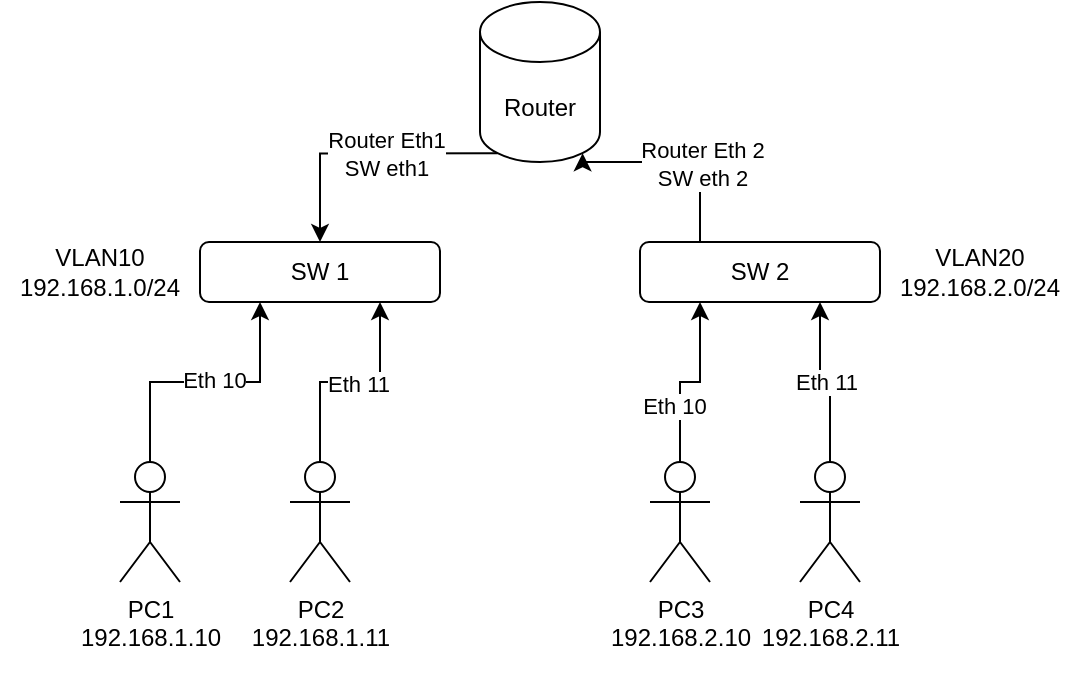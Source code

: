 <mxfile version="23.1.6" type="device">
  <diagram name="Page-1" id="xPEnvkA1RpxSaw0pQNKh">
    <mxGraphModel dx="851" dy="602" grid="1" gridSize="10" guides="1" tooltips="1" connect="1" arrows="1" fold="1" page="1" pageScale="1" pageWidth="850" pageHeight="1100" math="0" shadow="0">
      <root>
        <mxCell id="0" />
        <mxCell id="1" parent="0" />
        <mxCell id="fB2sVQTJ8VuvYEJ2r3EP-17" style="edgeStyle=orthogonalEdgeStyle;rounded=0;orthogonalLoop=1;jettySize=auto;html=1;exitX=0.145;exitY=1;exitDx=0;exitDy=-4.35;exitPerimeter=0;entryX=0.5;entryY=0;entryDx=0;entryDy=0;" edge="1" parent="1" source="fB2sVQTJ8VuvYEJ2r3EP-1" target="fB2sVQTJ8VuvYEJ2r3EP-2">
          <mxGeometry relative="1" as="geometry" />
        </mxCell>
        <mxCell id="fB2sVQTJ8VuvYEJ2r3EP-18" value="Router Eth1&lt;br&gt;SW eth1" style="edgeLabel;html=1;align=center;verticalAlign=middle;resizable=0;points=[];" vertex="1" connectable="0" parent="fB2sVQTJ8VuvYEJ2r3EP-17">
          <mxGeometry x="-0.162" relative="1" as="geometry">
            <mxPoint as="offset" />
          </mxGeometry>
        </mxCell>
        <mxCell id="fB2sVQTJ8VuvYEJ2r3EP-1" value="Router" style="shape=cylinder3;whiteSpace=wrap;html=1;boundedLbl=1;backgroundOutline=1;size=15;" vertex="1" parent="1">
          <mxGeometry x="340" y="70" width="60" height="80" as="geometry" />
        </mxCell>
        <mxCell id="fB2sVQTJ8VuvYEJ2r3EP-2" value="SW 1" style="rounded=1;whiteSpace=wrap;html=1;" vertex="1" parent="1">
          <mxGeometry x="200" y="190" width="120" height="30" as="geometry" />
        </mxCell>
        <mxCell id="fB2sVQTJ8VuvYEJ2r3EP-3" value="SW 2" style="rounded=1;whiteSpace=wrap;html=1;" vertex="1" parent="1">
          <mxGeometry x="420" y="190" width="120" height="30" as="geometry" />
        </mxCell>
        <mxCell id="fB2sVQTJ8VuvYEJ2r3EP-14" style="edgeStyle=orthogonalEdgeStyle;rounded=0;orthogonalLoop=1;jettySize=auto;html=1;exitX=0.5;exitY=0;exitDx=0;exitDy=0;exitPerimeter=0;entryX=0.25;entryY=1;entryDx=0;entryDy=0;" edge="1" parent="1" source="fB2sVQTJ8VuvYEJ2r3EP-4" target="fB2sVQTJ8VuvYEJ2r3EP-2">
          <mxGeometry relative="1" as="geometry" />
        </mxCell>
        <mxCell id="fB2sVQTJ8VuvYEJ2r3EP-15" value="Eth 10" style="edgeLabel;html=1;align=center;verticalAlign=middle;resizable=0;points=[];" vertex="1" connectable="0" parent="fB2sVQTJ8VuvYEJ2r3EP-14">
          <mxGeometry x="0.067" y="1" relative="1" as="geometry">
            <mxPoint as="offset" />
          </mxGeometry>
        </mxCell>
        <mxCell id="fB2sVQTJ8VuvYEJ2r3EP-4" value="PC1&lt;br&gt;192.168.1.10" style="shape=umlActor;verticalLabelPosition=bottom;verticalAlign=top;html=1;outlineConnect=0;" vertex="1" parent="1">
          <mxGeometry x="160" y="300" width="30" height="60" as="geometry" />
        </mxCell>
        <mxCell id="fB2sVQTJ8VuvYEJ2r3EP-5" value="PC2&lt;br&gt;192.168.1.11" style="shape=umlActor;verticalLabelPosition=bottom;verticalAlign=top;html=1;outlineConnect=0;" vertex="1" parent="1">
          <mxGeometry x="245" y="300" width="30" height="60" as="geometry" />
        </mxCell>
        <mxCell id="fB2sVQTJ8VuvYEJ2r3EP-12" style="edgeStyle=orthogonalEdgeStyle;rounded=0;orthogonalLoop=1;jettySize=auto;html=1;exitX=0.5;exitY=0;exitDx=0;exitDy=0;exitPerimeter=0;entryX=0.25;entryY=1;entryDx=0;entryDy=0;" edge="1" parent="1" source="fB2sVQTJ8VuvYEJ2r3EP-6" target="fB2sVQTJ8VuvYEJ2r3EP-3">
          <mxGeometry relative="1" as="geometry" />
        </mxCell>
        <mxCell id="fB2sVQTJ8VuvYEJ2r3EP-21" value="Eth 10" style="edgeLabel;html=1;align=center;verticalAlign=middle;resizable=0;points=[];" vertex="1" connectable="0" parent="fB2sVQTJ8VuvYEJ2r3EP-12">
          <mxGeometry x="-0.378" y="3" relative="1" as="geometry">
            <mxPoint as="offset" />
          </mxGeometry>
        </mxCell>
        <mxCell id="fB2sVQTJ8VuvYEJ2r3EP-6" value="PC3&lt;br&gt;192.168.2.10&lt;div&gt;&lt;br/&gt;&lt;/div&gt;" style="shape=umlActor;verticalLabelPosition=bottom;verticalAlign=top;html=1;outlineConnect=0;" vertex="1" parent="1">
          <mxGeometry x="425" y="300" width="30" height="60" as="geometry" />
        </mxCell>
        <mxCell id="fB2sVQTJ8VuvYEJ2r3EP-11" value="Eth 11" style="edgeStyle=orthogonalEdgeStyle;rounded=0;orthogonalLoop=1;jettySize=auto;html=1;exitX=0.5;exitY=0;exitDx=0;exitDy=0;exitPerimeter=0;entryX=0.75;entryY=1;entryDx=0;entryDy=0;" edge="1" parent="1" source="fB2sVQTJ8VuvYEJ2r3EP-7" target="fB2sVQTJ8VuvYEJ2r3EP-3">
          <mxGeometry relative="1" as="geometry" />
        </mxCell>
        <mxCell id="fB2sVQTJ8VuvYEJ2r3EP-7" value="PC4&lt;br&gt;192.168.2.11" style="shape=umlActor;verticalLabelPosition=bottom;verticalAlign=top;html=1;outlineConnect=0;" vertex="1" parent="1">
          <mxGeometry x="500" y="300" width="30" height="60" as="geometry" />
        </mxCell>
        <mxCell id="fB2sVQTJ8VuvYEJ2r3EP-9" value="VLAN10&lt;br&gt;192.168.1.0/24" style="text;html=1;align=center;verticalAlign=middle;whiteSpace=wrap;rounded=0;" vertex="1" parent="1">
          <mxGeometry x="100" y="190" width="100" height="30" as="geometry" />
        </mxCell>
        <mxCell id="fB2sVQTJ8VuvYEJ2r3EP-10" value="VLAN20&lt;br&gt;192.168.2.0/24" style="text;html=1;align=center;verticalAlign=middle;whiteSpace=wrap;rounded=0;" vertex="1" parent="1">
          <mxGeometry x="540" y="190" width="100" height="30" as="geometry" />
        </mxCell>
        <mxCell id="fB2sVQTJ8VuvYEJ2r3EP-13" style="edgeStyle=orthogonalEdgeStyle;rounded=0;orthogonalLoop=1;jettySize=auto;html=1;exitX=0.5;exitY=0;exitDx=0;exitDy=0;exitPerimeter=0;entryX=0.75;entryY=1;entryDx=0;entryDy=0;" edge="1" parent="1" source="fB2sVQTJ8VuvYEJ2r3EP-5" target="fB2sVQTJ8VuvYEJ2r3EP-2">
          <mxGeometry relative="1" as="geometry" />
        </mxCell>
        <mxCell id="fB2sVQTJ8VuvYEJ2r3EP-16" value="Eth 11" style="edgeLabel;html=1;align=center;verticalAlign=middle;resizable=0;points=[];" vertex="1" connectable="0" parent="fB2sVQTJ8VuvYEJ2r3EP-13">
          <mxGeometry x="0.073" y="-1" relative="1" as="geometry">
            <mxPoint as="offset" />
          </mxGeometry>
        </mxCell>
        <mxCell id="fB2sVQTJ8VuvYEJ2r3EP-19" style="edgeStyle=orthogonalEdgeStyle;rounded=0;orthogonalLoop=1;jettySize=auto;html=1;exitX=0.25;exitY=0;exitDx=0;exitDy=0;entryX=0.855;entryY=1;entryDx=0;entryDy=-4.35;entryPerimeter=0;" edge="1" parent="1" source="fB2sVQTJ8VuvYEJ2r3EP-3" target="fB2sVQTJ8VuvYEJ2r3EP-1">
          <mxGeometry relative="1" as="geometry">
            <Array as="points">
              <mxPoint x="450" y="150" />
              <mxPoint x="391" y="150" />
            </Array>
          </mxGeometry>
        </mxCell>
        <mxCell id="fB2sVQTJ8VuvYEJ2r3EP-20" value="Router Eth 2&lt;br&gt;SW eth 2" style="edgeLabel;html=1;align=center;verticalAlign=middle;resizable=0;points=[];" vertex="1" connectable="0" parent="fB2sVQTJ8VuvYEJ2r3EP-19">
          <mxGeometry x="-0.243" y="-1" relative="1" as="geometry">
            <mxPoint as="offset" />
          </mxGeometry>
        </mxCell>
      </root>
    </mxGraphModel>
  </diagram>
</mxfile>
